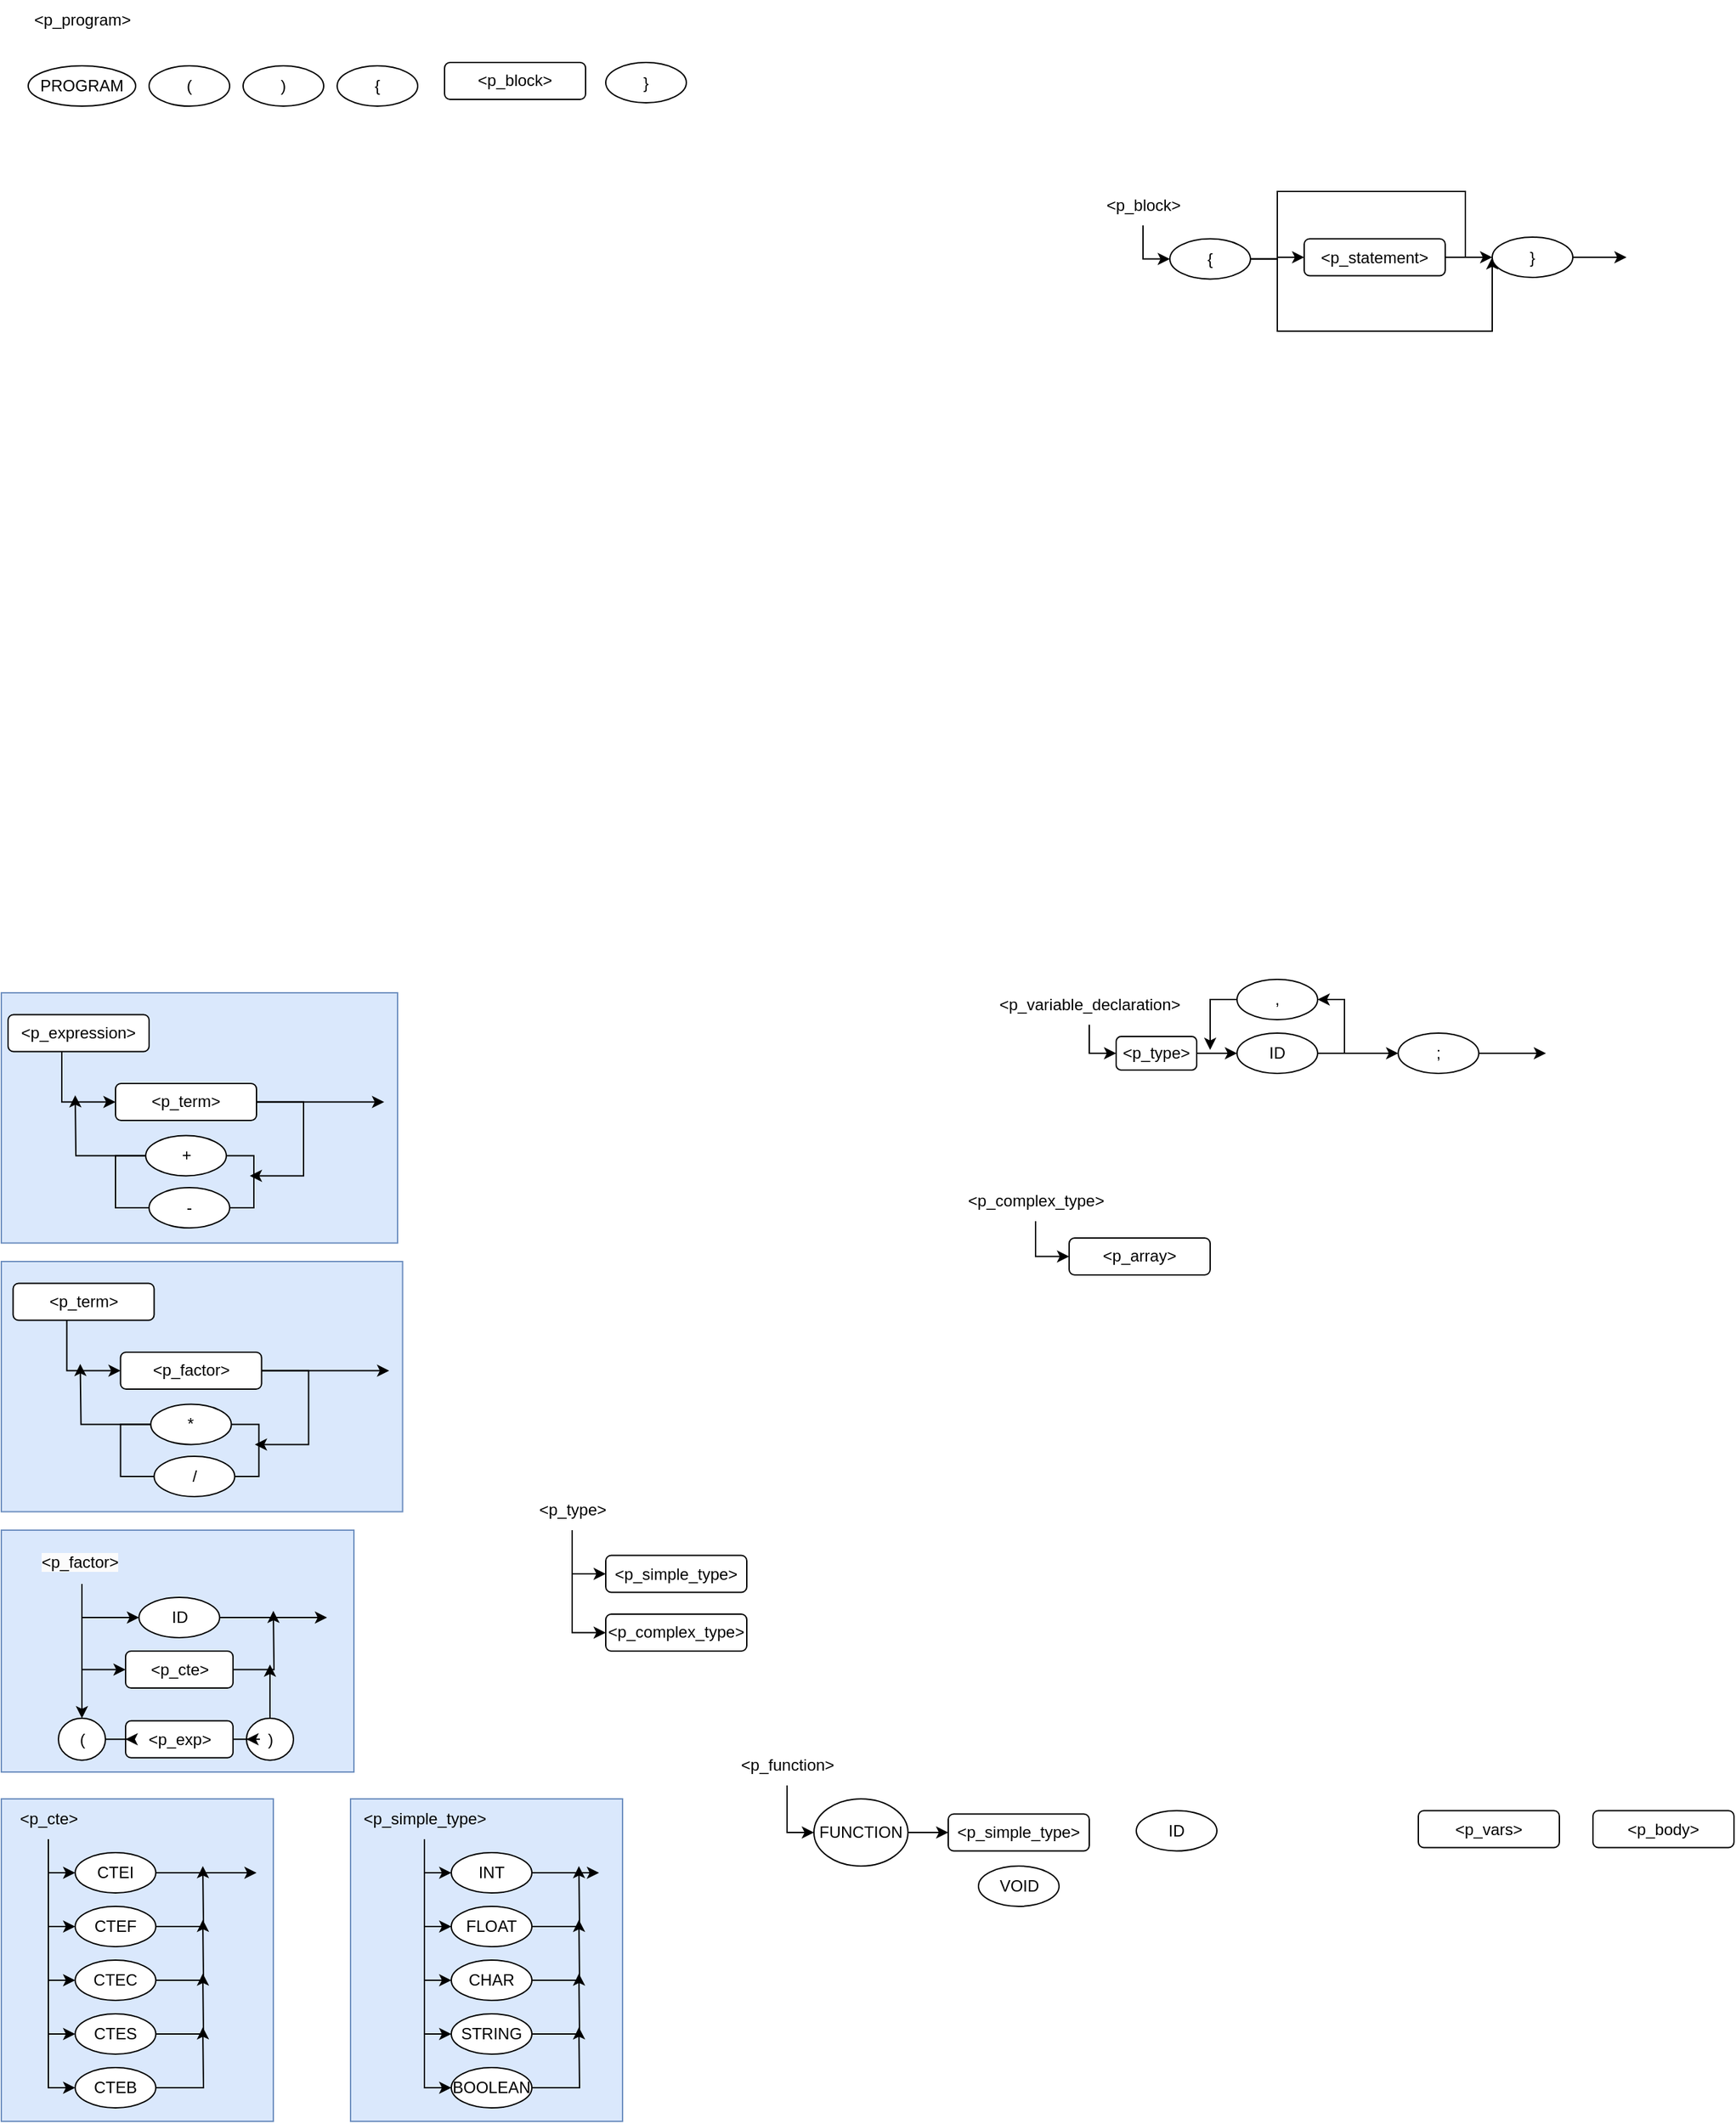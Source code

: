 <mxfile version="21.1.8" type="device">
  <diagram name="Page-1" id="PkPkcPsdm3YvoPZqW9ZE">
    <mxGraphModel dx="3384" dy="859" grid="1" gridSize="10" guides="1" tooltips="1" connect="1" arrows="1" fold="1" page="1" pageScale="1" pageWidth="1200" pageHeight="1600" math="0" shadow="0">
      <root>
        <mxCell id="0" />
        <mxCell id="1" parent="0" />
        <mxCell id="wgL369HM5ECdO7fE-a8m-189" style="edgeStyle=orthogonalEdgeStyle;rounded=0;orthogonalLoop=1;jettySize=auto;html=1;entryX=0;entryY=0.5;entryDx=0;entryDy=0;" parent="1" source="wgL369HM5ECdO7fE-a8m-139" target="wgL369HM5ECdO7fE-a8m-187" edge="1">
          <mxGeometry relative="1" as="geometry" />
        </mxCell>
        <mxCell id="wgL369HM5ECdO7fE-a8m-194" style="edgeStyle=orthogonalEdgeStyle;rounded=0;orthogonalLoop=1;jettySize=auto;html=1;endArrow=none;endFill=0;" parent="1" source="wgL369HM5ECdO7fE-a8m-139" edge="1">
          <mxGeometry relative="1" as="geometry">
            <mxPoint x="-1430" y="217.5" as="targetPoint" />
            <Array as="points">
              <mxPoint x="-1290" y="212.5" />
              <mxPoint x="-1290" y="163.5" />
              <mxPoint x="-1430" y="163.5" />
            </Array>
          </mxGeometry>
        </mxCell>
        <mxCell id="wgL369HM5ECdO7fE-a8m-139" value="&amp;lt;p_statement&amp;gt;" style="rounded=1;whiteSpace=wrap;html=1;" parent="1" vertex="1">
          <mxGeometry x="-1410" y="198.75" width="105" height="27.5" as="geometry" />
        </mxCell>
        <mxCell id="wgL369HM5ECdO7fE-a8m-185" style="edgeStyle=orthogonalEdgeStyle;rounded=0;orthogonalLoop=1;jettySize=auto;html=1;entryX=0;entryY=0.5;entryDx=0;entryDy=0;" parent="1" source="wgL369HM5ECdO7fE-a8m-181" target="wgL369HM5ECdO7fE-a8m-184" edge="1">
          <mxGeometry relative="1" as="geometry" />
        </mxCell>
        <mxCell id="wgL369HM5ECdO7fE-a8m-181" value="&amp;lt;p_block&amp;gt;" style="text;html=1;align=center;verticalAlign=middle;resizable=0;points=[];autosize=1;strokeColor=none;fillColor=none;" parent="1" vertex="1">
          <mxGeometry x="-1570" y="158.75" width="80" height="30" as="geometry" />
        </mxCell>
        <mxCell id="wgL369HM5ECdO7fE-a8m-186" style="edgeStyle=orthogonalEdgeStyle;rounded=0;orthogonalLoop=1;jettySize=auto;html=1;" parent="1" source="wgL369HM5ECdO7fE-a8m-184" target="wgL369HM5ECdO7fE-a8m-139" edge="1">
          <mxGeometry relative="1" as="geometry" />
        </mxCell>
        <mxCell id="wgL369HM5ECdO7fE-a8m-195" style="edgeStyle=orthogonalEdgeStyle;rounded=0;orthogonalLoop=1;jettySize=auto;html=1;exitX=1;exitY=0.5;exitDx=0;exitDy=0;entryX=0;entryY=0.5;entryDx=0;entryDy=0;" parent="1" source="wgL369HM5ECdO7fE-a8m-184" target="wgL369HM5ECdO7fE-a8m-187" edge="1">
          <mxGeometry relative="1" as="geometry">
            <mxPoint x="-1270" y="257.5" as="targetPoint" />
            <Array as="points">
              <mxPoint x="-1430" y="213.5" />
              <mxPoint x="-1430" y="267.5" />
              <mxPoint x="-1270" y="267.5" />
            </Array>
          </mxGeometry>
        </mxCell>
        <mxCell id="wgL369HM5ECdO7fE-a8m-184" value="{" style="ellipse;whiteSpace=wrap;html=1;" parent="1" vertex="1">
          <mxGeometry x="-1510" y="198.75" width="60" height="30" as="geometry" />
        </mxCell>
        <mxCell id="wgL369HM5ECdO7fE-a8m-190" style="edgeStyle=orthogonalEdgeStyle;rounded=0;orthogonalLoop=1;jettySize=auto;html=1;" parent="1" source="wgL369HM5ECdO7fE-a8m-187" edge="1">
          <mxGeometry relative="1" as="geometry">
            <mxPoint x="-1170" y="212.5" as="targetPoint" />
          </mxGeometry>
        </mxCell>
        <mxCell id="wgL369HM5ECdO7fE-a8m-187" value="}" style="ellipse;whiteSpace=wrap;html=1;" parent="1" vertex="1">
          <mxGeometry x="-1270" y="197.5" width="60" height="30" as="geometry" />
        </mxCell>
        <mxCell id="wgL369HM5ECdO7fE-a8m-218" value="" style="group;movable=1;resizable=1;rotatable=1;deletable=1;editable=1;locked=0;connectable=1;" parent="1" vertex="1" connectable="0">
          <mxGeometry x="-2120" y="1360" width="202.5" height="240" as="geometry" />
        </mxCell>
        <mxCell id="wgL369HM5ECdO7fE-a8m-227" value="" style="whiteSpace=wrap;html=1;fillColor=#dae8fc;strokeColor=#6c8ebf;" parent="wgL369HM5ECdO7fE-a8m-218" vertex="1">
          <mxGeometry width="202.5" height="240" as="geometry" />
        </mxCell>
        <mxCell id="wgL369HM5ECdO7fE-a8m-5" value="&amp;lt;p_simple_type&amp;gt;" style="text;html=1;align=center;verticalAlign=middle;resizable=1;points=[];autosize=1;strokeColor=none;fillColor=none;movable=1;rotatable=1;deletable=1;editable=1;locked=0;connectable=1;" parent="wgL369HM5ECdO7fE-a8m-218" vertex="1">
          <mxGeometry width="110" height="30" as="geometry" />
        </mxCell>
        <mxCell id="wgL369HM5ECdO7fE-a8m-41" style="edgeStyle=orthogonalEdgeStyle;rounded=0;orthogonalLoop=1;jettySize=auto;html=1;exitX=1;exitY=0.5;exitDx=0;exitDy=0;movable=1;resizable=1;rotatable=1;deletable=1;editable=1;locked=0;connectable=1;" parent="wgL369HM5ECdO7fE-a8m-218" source="wgL369HM5ECdO7fE-a8m-6" edge="1">
          <mxGeometry relative="1" as="geometry">
            <mxPoint x="185" y="55" as="targetPoint" />
          </mxGeometry>
        </mxCell>
        <mxCell id="wgL369HM5ECdO7fE-a8m-6" value="INT" style="ellipse;whiteSpace=wrap;html=1;movable=1;resizable=1;rotatable=1;deletable=1;editable=1;locked=0;connectable=1;" parent="wgL369HM5ECdO7fE-a8m-218" vertex="1">
          <mxGeometry x="75" y="40" width="60" height="30" as="geometry" />
        </mxCell>
        <mxCell id="wgL369HM5ECdO7fE-a8m-10" style="edgeStyle=orthogonalEdgeStyle;rounded=0;orthogonalLoop=1;jettySize=auto;html=1;entryX=0;entryY=0.5;entryDx=0;entryDy=0;movable=1;resizable=1;rotatable=1;deletable=1;editable=1;locked=0;connectable=1;" parent="wgL369HM5ECdO7fE-a8m-218" source="wgL369HM5ECdO7fE-a8m-5" target="wgL369HM5ECdO7fE-a8m-6" edge="1">
          <mxGeometry relative="1" as="geometry" />
        </mxCell>
        <mxCell id="wgL369HM5ECdO7fE-a8m-113" style="edgeStyle=orthogonalEdgeStyle;rounded=0;orthogonalLoop=1;jettySize=auto;html=1;movable=1;resizable=1;rotatable=1;deletable=1;editable=1;locked=0;connectable=1;" parent="wgL369HM5ECdO7fE-a8m-218" source="wgL369HM5ECdO7fE-a8m-7" edge="1">
          <mxGeometry relative="1" as="geometry">
            <mxPoint x="170" y="50" as="targetPoint" />
          </mxGeometry>
        </mxCell>
        <mxCell id="wgL369HM5ECdO7fE-a8m-7" value="FLOAT" style="ellipse;whiteSpace=wrap;html=1;movable=1;resizable=1;rotatable=1;deletable=1;editable=1;locked=0;connectable=1;" parent="wgL369HM5ECdO7fE-a8m-218" vertex="1">
          <mxGeometry x="75" y="80" width="60" height="30" as="geometry" />
        </mxCell>
        <mxCell id="wgL369HM5ECdO7fE-a8m-11" style="edgeStyle=orthogonalEdgeStyle;rounded=0;orthogonalLoop=1;jettySize=auto;html=1;entryX=0;entryY=0.5;entryDx=0;entryDy=0;movable=1;resizable=1;rotatable=1;deletable=1;editable=1;locked=0;connectable=1;" parent="wgL369HM5ECdO7fE-a8m-218" source="wgL369HM5ECdO7fE-a8m-5" target="wgL369HM5ECdO7fE-a8m-7" edge="1">
          <mxGeometry relative="1" as="geometry" />
        </mxCell>
        <mxCell id="wgL369HM5ECdO7fE-a8m-114" style="edgeStyle=orthogonalEdgeStyle;rounded=0;orthogonalLoop=1;jettySize=auto;html=1;movable=1;resizable=1;rotatable=1;deletable=1;editable=1;locked=0;connectable=1;" parent="wgL369HM5ECdO7fE-a8m-218" source="wgL369HM5ECdO7fE-a8m-8" edge="1">
          <mxGeometry relative="1" as="geometry">
            <mxPoint x="170" y="90" as="targetPoint" />
          </mxGeometry>
        </mxCell>
        <mxCell id="wgL369HM5ECdO7fE-a8m-8" value="CHAR" style="ellipse;whiteSpace=wrap;html=1;movable=1;resizable=1;rotatable=1;deletable=1;editable=1;locked=0;connectable=1;" parent="wgL369HM5ECdO7fE-a8m-218" vertex="1">
          <mxGeometry x="75" y="120" width="60" height="30" as="geometry" />
        </mxCell>
        <mxCell id="wgL369HM5ECdO7fE-a8m-12" style="edgeStyle=orthogonalEdgeStyle;rounded=0;orthogonalLoop=1;jettySize=auto;html=1;entryX=0;entryY=0.5;entryDx=0;entryDy=0;movable=1;resizable=1;rotatable=1;deletable=1;editable=1;locked=0;connectable=1;" parent="wgL369HM5ECdO7fE-a8m-218" source="wgL369HM5ECdO7fE-a8m-5" target="wgL369HM5ECdO7fE-a8m-8" edge="1">
          <mxGeometry relative="1" as="geometry" />
        </mxCell>
        <mxCell id="wgL369HM5ECdO7fE-a8m-111" style="edgeStyle=orthogonalEdgeStyle;rounded=0;orthogonalLoop=1;jettySize=auto;html=1;exitX=1;exitY=0.5;exitDx=0;exitDy=0;movable=1;resizable=1;rotatable=1;deletable=1;editable=1;locked=0;connectable=1;" parent="wgL369HM5ECdO7fE-a8m-218" source="wgL369HM5ECdO7fE-a8m-107" edge="1">
          <mxGeometry relative="1" as="geometry">
            <mxPoint x="170" y="130" as="targetPoint" />
          </mxGeometry>
        </mxCell>
        <mxCell id="wgL369HM5ECdO7fE-a8m-107" value="STRING" style="ellipse;whiteSpace=wrap;html=1;movable=1;resizable=1;rotatable=1;deletable=1;editable=1;locked=0;connectable=1;" parent="wgL369HM5ECdO7fE-a8m-218" vertex="1">
          <mxGeometry x="75" y="160" width="60" height="30" as="geometry" />
        </mxCell>
        <mxCell id="wgL369HM5ECdO7fE-a8m-109" style="edgeStyle=orthogonalEdgeStyle;rounded=0;orthogonalLoop=1;jettySize=auto;html=1;entryX=0;entryY=0.5;entryDx=0;entryDy=0;movable=1;resizable=1;rotatable=1;deletable=1;editable=1;locked=0;connectable=1;" parent="wgL369HM5ECdO7fE-a8m-218" source="wgL369HM5ECdO7fE-a8m-5" target="wgL369HM5ECdO7fE-a8m-107" edge="1">
          <mxGeometry relative="1" as="geometry" />
        </mxCell>
        <mxCell id="wgL369HM5ECdO7fE-a8m-112" style="edgeStyle=orthogonalEdgeStyle;rounded=0;orthogonalLoop=1;jettySize=auto;html=1;movable=1;resizable=1;rotatable=1;deletable=1;editable=1;locked=0;connectable=1;" parent="wgL369HM5ECdO7fE-a8m-218" source="wgL369HM5ECdO7fE-a8m-108" edge="1">
          <mxGeometry relative="1" as="geometry">
            <mxPoint x="170" y="170" as="targetPoint" />
          </mxGeometry>
        </mxCell>
        <mxCell id="wgL369HM5ECdO7fE-a8m-108" value="BOOLEAN" style="ellipse;whiteSpace=wrap;html=1;movable=1;resizable=1;rotatable=1;deletable=1;editable=1;locked=0;connectable=1;" parent="wgL369HM5ECdO7fE-a8m-218" vertex="1">
          <mxGeometry x="75" y="200" width="60" height="30" as="geometry" />
        </mxCell>
        <mxCell id="wgL369HM5ECdO7fE-a8m-128" style="edgeStyle=orthogonalEdgeStyle;rounded=0;orthogonalLoop=1;jettySize=auto;html=1;entryX=0;entryY=0.5;entryDx=0;entryDy=0;movable=1;resizable=1;rotatable=1;deletable=1;editable=1;locked=0;connectable=1;" parent="wgL369HM5ECdO7fE-a8m-218" source="wgL369HM5ECdO7fE-a8m-5" target="wgL369HM5ECdO7fE-a8m-108" edge="1">
          <mxGeometry relative="1" as="geometry" />
        </mxCell>
        <mxCell id="wgL369HM5ECdO7fE-a8m-228" value="" style="group;movable=1;resizable=1;rotatable=1;deletable=1;editable=1;locked=0;connectable=1;" parent="1" vertex="1" connectable="0">
          <mxGeometry x="-2380" y="1360" width="202.5" height="240" as="geometry" />
        </mxCell>
        <mxCell id="wgL369HM5ECdO7fE-a8m-226" value="" style="whiteSpace=wrap;html=1;fillColor=#dae8fc;strokeColor=#6c8ebf;" parent="wgL369HM5ECdO7fE-a8m-228" vertex="1">
          <mxGeometry width="202.5" height="240" as="geometry" />
        </mxCell>
        <mxCell id="wgL369HM5ECdO7fE-a8m-206" value="&amp;lt;p_cte&amp;gt;" style="text;html=1;align=center;verticalAlign=middle;resizable=1;points=[];autosize=1;strokeColor=none;fillColor=none;movable=1;rotatable=1;deletable=1;editable=1;locked=0;connectable=1;container=0;" parent="wgL369HM5ECdO7fE-a8m-228" vertex="1">
          <mxGeometry width="70" height="30" as="geometry" />
        </mxCell>
        <mxCell id="wgL369HM5ECdO7fE-a8m-216" style="edgeStyle=orthogonalEdgeStyle;rounded=0;orthogonalLoop=1;jettySize=auto;html=1;movable=1;resizable=1;rotatable=1;deletable=1;editable=1;locked=0;connectable=1;" parent="wgL369HM5ECdO7fE-a8m-228" source="wgL369HM5ECdO7fE-a8m-207" edge="1">
          <mxGeometry relative="1" as="geometry">
            <mxPoint x="190" y="55" as="targetPoint" />
          </mxGeometry>
        </mxCell>
        <mxCell id="wgL369HM5ECdO7fE-a8m-207" value="CTEI" style="ellipse;whiteSpace=wrap;html=1;movable=1;resizable=1;rotatable=1;deletable=1;editable=1;locked=0;connectable=1;container=0;" parent="wgL369HM5ECdO7fE-a8m-228" vertex="1">
          <mxGeometry x="55" y="40" width="60" height="30" as="geometry" />
        </mxCell>
        <mxCell id="wgL369HM5ECdO7fE-a8m-201" style="edgeStyle=orthogonalEdgeStyle;rounded=0;orthogonalLoop=1;jettySize=auto;html=1;entryX=0;entryY=0.5;entryDx=0;entryDy=0;movable=1;resizable=1;rotatable=1;deletable=1;editable=1;locked=0;connectable=1;" parent="wgL369HM5ECdO7fE-a8m-228" source="wgL369HM5ECdO7fE-a8m-206" target="wgL369HM5ECdO7fE-a8m-207" edge="1">
          <mxGeometry relative="1" as="geometry" />
        </mxCell>
        <mxCell id="wgL369HM5ECdO7fE-a8m-208" style="edgeStyle=orthogonalEdgeStyle;rounded=0;orthogonalLoop=1;jettySize=auto;html=1;movable=1;resizable=1;rotatable=1;deletable=1;editable=1;locked=0;connectable=1;" parent="wgL369HM5ECdO7fE-a8m-228" source="wgL369HM5ECdO7fE-a8m-209" edge="1">
          <mxGeometry relative="1" as="geometry">
            <mxPoint x="150" y="50" as="targetPoint" />
          </mxGeometry>
        </mxCell>
        <mxCell id="wgL369HM5ECdO7fE-a8m-209" value="CTEF" style="ellipse;whiteSpace=wrap;html=1;movable=1;resizable=1;rotatable=1;deletable=1;editable=1;locked=0;connectable=1;container=0;" parent="wgL369HM5ECdO7fE-a8m-228" vertex="1">
          <mxGeometry x="55" y="80" width="60" height="30" as="geometry" />
        </mxCell>
        <mxCell id="wgL369HM5ECdO7fE-a8m-202" style="edgeStyle=orthogonalEdgeStyle;rounded=0;orthogonalLoop=1;jettySize=auto;html=1;entryX=0;entryY=0.5;entryDx=0;entryDy=0;movable=1;resizable=1;rotatable=1;deletable=1;editable=1;locked=0;connectable=1;" parent="wgL369HM5ECdO7fE-a8m-228" source="wgL369HM5ECdO7fE-a8m-206" target="wgL369HM5ECdO7fE-a8m-209" edge="1">
          <mxGeometry relative="1" as="geometry" />
        </mxCell>
        <mxCell id="wgL369HM5ECdO7fE-a8m-210" style="edgeStyle=orthogonalEdgeStyle;rounded=0;orthogonalLoop=1;jettySize=auto;html=1;movable=1;resizable=1;rotatable=1;deletable=1;editable=1;locked=0;connectable=1;" parent="wgL369HM5ECdO7fE-a8m-228" source="wgL369HM5ECdO7fE-a8m-211" edge="1">
          <mxGeometry relative="1" as="geometry">
            <mxPoint x="150" y="90" as="targetPoint" />
          </mxGeometry>
        </mxCell>
        <mxCell id="wgL369HM5ECdO7fE-a8m-211" value="CTEC" style="ellipse;whiteSpace=wrap;html=1;movable=1;resizable=1;rotatable=1;deletable=1;editable=1;locked=0;connectable=1;container=0;" parent="wgL369HM5ECdO7fE-a8m-228" vertex="1">
          <mxGeometry x="55" y="120" width="60" height="30" as="geometry" />
        </mxCell>
        <mxCell id="wgL369HM5ECdO7fE-a8m-203" style="edgeStyle=orthogonalEdgeStyle;rounded=0;orthogonalLoop=1;jettySize=auto;html=1;entryX=0;entryY=0.5;entryDx=0;entryDy=0;movable=1;resizable=1;rotatable=1;deletable=1;editable=1;locked=0;connectable=1;" parent="wgL369HM5ECdO7fE-a8m-228" source="wgL369HM5ECdO7fE-a8m-206" target="wgL369HM5ECdO7fE-a8m-211" edge="1">
          <mxGeometry relative="1" as="geometry" />
        </mxCell>
        <mxCell id="wgL369HM5ECdO7fE-a8m-212" style="edgeStyle=orthogonalEdgeStyle;rounded=0;orthogonalLoop=1;jettySize=auto;html=1;exitX=1;exitY=0.5;exitDx=0;exitDy=0;movable=1;resizable=1;rotatable=1;deletable=1;editable=1;locked=0;connectable=1;" parent="wgL369HM5ECdO7fE-a8m-228" source="wgL369HM5ECdO7fE-a8m-213" edge="1">
          <mxGeometry relative="1" as="geometry">
            <mxPoint x="150" y="130" as="targetPoint" />
          </mxGeometry>
        </mxCell>
        <mxCell id="wgL369HM5ECdO7fE-a8m-213" value="CTES" style="ellipse;whiteSpace=wrap;html=1;movable=1;resizable=1;rotatable=1;deletable=1;editable=1;locked=0;connectable=1;container=0;" parent="wgL369HM5ECdO7fE-a8m-228" vertex="1">
          <mxGeometry x="55" y="160" width="60" height="30" as="geometry" />
        </mxCell>
        <mxCell id="wgL369HM5ECdO7fE-a8m-204" style="edgeStyle=orthogonalEdgeStyle;rounded=0;orthogonalLoop=1;jettySize=auto;html=1;entryX=0;entryY=0.5;entryDx=0;entryDy=0;movable=1;resizable=1;rotatable=1;deletable=1;editable=1;locked=0;connectable=1;" parent="wgL369HM5ECdO7fE-a8m-228" source="wgL369HM5ECdO7fE-a8m-206" target="wgL369HM5ECdO7fE-a8m-213" edge="1">
          <mxGeometry relative="1" as="geometry" />
        </mxCell>
        <mxCell id="wgL369HM5ECdO7fE-a8m-214" style="edgeStyle=orthogonalEdgeStyle;rounded=0;orthogonalLoop=1;jettySize=auto;html=1;movable=1;resizable=1;rotatable=1;deletable=1;editable=1;locked=0;connectable=1;" parent="wgL369HM5ECdO7fE-a8m-228" source="wgL369HM5ECdO7fE-a8m-215" edge="1">
          <mxGeometry relative="1" as="geometry">
            <mxPoint x="150" y="170" as="targetPoint" />
          </mxGeometry>
        </mxCell>
        <mxCell id="wgL369HM5ECdO7fE-a8m-215" value="CTEB" style="ellipse;whiteSpace=wrap;html=1;movable=1;resizable=1;rotatable=1;deletable=1;editable=1;locked=0;connectable=1;container=0;" parent="wgL369HM5ECdO7fE-a8m-228" vertex="1">
          <mxGeometry x="55" y="200" width="60" height="30" as="geometry" />
        </mxCell>
        <mxCell id="wgL369HM5ECdO7fE-a8m-205" style="edgeStyle=orthogonalEdgeStyle;rounded=0;orthogonalLoop=1;jettySize=auto;html=1;entryX=0;entryY=0.5;entryDx=0;entryDy=0;movable=1;resizable=1;rotatable=1;deletable=1;editable=1;locked=0;connectable=1;" parent="wgL369HM5ECdO7fE-a8m-228" source="wgL369HM5ECdO7fE-a8m-206" target="wgL369HM5ECdO7fE-a8m-215" edge="1">
          <mxGeometry relative="1" as="geometry" />
        </mxCell>
        <mxCell id="wgL369HM5ECdO7fE-a8m-294" value="" style="group" parent="1" vertex="1" connectable="0">
          <mxGeometry x="-2380" y="760.0" width="295" height="186.25" as="geometry" />
        </mxCell>
        <mxCell id="wgL369HM5ECdO7fE-a8m-293" value="" style="rounded=0;whiteSpace=wrap;html=1;fillColor=#dae8fc;strokeColor=#6c8ebf;" parent="wgL369HM5ECdO7fE-a8m-294" vertex="1">
          <mxGeometry width="295" height="186.25" as="geometry" />
        </mxCell>
        <mxCell id="wgL369HM5ECdO7fE-a8m-135" value="&amp;lt;p_expression&amp;gt;" style="rounded=1;whiteSpace=wrap;html=1;" parent="wgL369HM5ECdO7fE-a8m-294" vertex="1">
          <mxGeometry x="5" y="16.25" width="105" height="27.5" as="geometry" />
        </mxCell>
        <mxCell id="wgL369HM5ECdO7fE-a8m-166" style="edgeStyle=orthogonalEdgeStyle;rounded=0;orthogonalLoop=1;jettySize=auto;html=1;" parent="wgL369HM5ECdO7fE-a8m-294" source="wgL369HM5ECdO7fE-a8m-140" edge="1">
          <mxGeometry relative="1" as="geometry">
            <mxPoint x="285.01" y="81.25" as="targetPoint" />
          </mxGeometry>
        </mxCell>
        <mxCell id="wgL369HM5ECdO7fE-a8m-180" style="edgeStyle=orthogonalEdgeStyle;rounded=0;orthogonalLoop=1;jettySize=auto;html=1;" parent="wgL369HM5ECdO7fE-a8m-294" source="wgL369HM5ECdO7fE-a8m-140" edge="1">
          <mxGeometry relative="1" as="geometry">
            <mxPoint x="185" y="136.25" as="targetPoint" />
            <Array as="points">
              <mxPoint x="225" y="81.25" />
              <mxPoint x="225" y="136.25" />
            </Array>
          </mxGeometry>
        </mxCell>
        <mxCell id="wgL369HM5ECdO7fE-a8m-140" value="&amp;lt;p_term&amp;gt;" style="rounded=1;whiteSpace=wrap;html=1;" parent="wgL369HM5ECdO7fE-a8m-294" vertex="1">
          <mxGeometry x="85" y="67.5" width="105" height="27.5" as="geometry" />
        </mxCell>
        <mxCell id="wgL369HM5ECdO7fE-a8m-144" style="edgeStyle=orthogonalEdgeStyle;rounded=0;orthogonalLoop=1;jettySize=auto;html=1;entryX=0;entryY=0.5;entryDx=0;entryDy=0;" parent="wgL369HM5ECdO7fE-a8m-294" source="wgL369HM5ECdO7fE-a8m-135" target="wgL369HM5ECdO7fE-a8m-140" edge="1">
          <mxGeometry relative="1" as="geometry">
            <Array as="points">
              <mxPoint x="45" y="81.25" />
            </Array>
          </mxGeometry>
        </mxCell>
        <mxCell id="wgL369HM5ECdO7fE-a8m-143" value="-" style="ellipse;whiteSpace=wrap;html=1;" parent="wgL369HM5ECdO7fE-a8m-294" vertex="1">
          <mxGeometry x="110" y="145" width="60" height="30" as="geometry" />
        </mxCell>
        <mxCell id="wgL369HM5ECdO7fE-a8m-178" style="edgeStyle=orthogonalEdgeStyle;rounded=0;orthogonalLoop=1;jettySize=auto;html=1;entryX=0;entryY=0.5;entryDx=0;entryDy=0;endArrow=none;endFill=0;" parent="wgL369HM5ECdO7fE-a8m-294" source="wgL369HM5ECdO7fE-a8m-141" target="wgL369HM5ECdO7fE-a8m-143" edge="1">
          <mxGeometry relative="1" as="geometry">
            <Array as="points">
              <mxPoint x="85" y="121.25" />
              <mxPoint x="85" y="160.25" />
            </Array>
          </mxGeometry>
        </mxCell>
        <mxCell id="wgL369HM5ECdO7fE-a8m-196" style="edgeStyle=orthogonalEdgeStyle;rounded=0;orthogonalLoop=1;jettySize=auto;html=1;" parent="wgL369HM5ECdO7fE-a8m-294" source="wgL369HM5ECdO7fE-a8m-141" edge="1">
          <mxGeometry relative="1" as="geometry">
            <mxPoint x="55" y="76.25" as="targetPoint" />
          </mxGeometry>
        </mxCell>
        <mxCell id="wgL369HM5ECdO7fE-a8m-141" value="+" style="ellipse;whiteSpace=wrap;html=1;" parent="wgL369HM5ECdO7fE-a8m-294" vertex="1">
          <mxGeometry x="107.5" y="106.25" width="60" height="30" as="geometry" />
        </mxCell>
        <mxCell id="wgL369HM5ECdO7fE-a8m-176" style="edgeStyle=orthogonalEdgeStyle;rounded=0;orthogonalLoop=1;jettySize=auto;html=1;entryX=1;entryY=0.5;entryDx=0;entryDy=0;endArrow=none;endFill=0;" parent="wgL369HM5ECdO7fE-a8m-294" source="wgL369HM5ECdO7fE-a8m-143" target="wgL369HM5ECdO7fE-a8m-141" edge="1">
          <mxGeometry relative="1" as="geometry">
            <Array as="points">
              <mxPoint x="188" y="160.25" />
              <mxPoint x="188" y="121.25" />
            </Array>
          </mxGeometry>
        </mxCell>
        <mxCell id="wgL369HM5ECdO7fE-a8m-308" value="" style="group" parent="1" vertex="1" connectable="0">
          <mxGeometry x="-2380" y="960" width="298.75" height="186.25" as="geometry" />
        </mxCell>
        <mxCell id="wgL369HM5ECdO7fE-a8m-307" value="" style="rounded=0;whiteSpace=wrap;html=1;fillColor=#dae8fc;strokeColor=#6c8ebf;" parent="wgL369HM5ECdO7fE-a8m-308" vertex="1">
          <mxGeometry width="298.75" height="186.25" as="geometry" />
        </mxCell>
        <mxCell id="wgL369HM5ECdO7fE-a8m-284" value="&amp;lt;p_term&amp;gt;" style="rounded=1;whiteSpace=wrap;html=1;" parent="wgL369HM5ECdO7fE-a8m-308" vertex="1">
          <mxGeometry x="8.75" y="16.25" width="105" height="27.5" as="geometry" />
        </mxCell>
        <mxCell id="wgL369HM5ECdO7fE-a8m-285" style="edgeStyle=orthogonalEdgeStyle;rounded=0;orthogonalLoop=1;jettySize=auto;html=1;" parent="wgL369HM5ECdO7fE-a8m-308" source="wgL369HM5ECdO7fE-a8m-287" edge="1">
          <mxGeometry relative="1" as="geometry">
            <mxPoint x="288.76" y="81.25" as="targetPoint" />
          </mxGeometry>
        </mxCell>
        <mxCell id="wgL369HM5ECdO7fE-a8m-286" style="edgeStyle=orthogonalEdgeStyle;rounded=0;orthogonalLoop=1;jettySize=auto;html=1;" parent="wgL369HM5ECdO7fE-a8m-308" source="wgL369HM5ECdO7fE-a8m-287" edge="1">
          <mxGeometry relative="1" as="geometry">
            <mxPoint x="188.75" y="136.25" as="targetPoint" />
            <Array as="points">
              <mxPoint x="228.75" y="81.25" />
              <mxPoint x="228.75" y="136.25" />
            </Array>
          </mxGeometry>
        </mxCell>
        <mxCell id="wgL369HM5ECdO7fE-a8m-287" value="&amp;lt;p_factor&amp;gt;" style="rounded=1;whiteSpace=wrap;html=1;" parent="wgL369HM5ECdO7fE-a8m-308" vertex="1">
          <mxGeometry x="88.75" y="67.5" width="105" height="27.5" as="geometry" />
        </mxCell>
        <mxCell id="wgL369HM5ECdO7fE-a8m-283" style="edgeStyle=orthogonalEdgeStyle;rounded=0;orthogonalLoop=1;jettySize=auto;html=1;entryX=0;entryY=0.5;entryDx=0;entryDy=0;" parent="wgL369HM5ECdO7fE-a8m-308" source="wgL369HM5ECdO7fE-a8m-284" target="wgL369HM5ECdO7fE-a8m-287" edge="1">
          <mxGeometry relative="1" as="geometry">
            <Array as="points">
              <mxPoint x="48.75" y="81.25" />
            </Array>
          </mxGeometry>
        </mxCell>
        <mxCell id="wgL369HM5ECdO7fE-a8m-289" value="/" style="ellipse;whiteSpace=wrap;html=1;" parent="wgL369HM5ECdO7fE-a8m-308" vertex="1">
          <mxGeometry x="113.75" y="145" width="60" height="30" as="geometry" />
        </mxCell>
        <mxCell id="wgL369HM5ECdO7fE-a8m-290" style="edgeStyle=orthogonalEdgeStyle;rounded=0;orthogonalLoop=1;jettySize=auto;html=1;entryX=0;entryY=0.5;entryDx=0;entryDy=0;endArrow=none;endFill=0;" parent="wgL369HM5ECdO7fE-a8m-308" source="wgL369HM5ECdO7fE-a8m-292" target="wgL369HM5ECdO7fE-a8m-289" edge="1">
          <mxGeometry relative="1" as="geometry">
            <Array as="points">
              <mxPoint x="88.75" y="121.25" />
              <mxPoint x="88.75" y="160.25" />
            </Array>
          </mxGeometry>
        </mxCell>
        <mxCell id="wgL369HM5ECdO7fE-a8m-291" style="edgeStyle=orthogonalEdgeStyle;rounded=0;orthogonalLoop=1;jettySize=auto;html=1;" parent="wgL369HM5ECdO7fE-a8m-308" source="wgL369HM5ECdO7fE-a8m-292" edge="1">
          <mxGeometry relative="1" as="geometry">
            <mxPoint x="58.75" y="76.25" as="targetPoint" />
          </mxGeometry>
        </mxCell>
        <mxCell id="wgL369HM5ECdO7fE-a8m-292" value="*" style="ellipse;whiteSpace=wrap;html=1;" parent="wgL369HM5ECdO7fE-a8m-308" vertex="1">
          <mxGeometry x="111.25" y="106.25" width="60" height="30" as="geometry" />
        </mxCell>
        <mxCell id="wgL369HM5ECdO7fE-a8m-288" style="edgeStyle=orthogonalEdgeStyle;rounded=0;orthogonalLoop=1;jettySize=auto;html=1;entryX=1;entryY=0.5;entryDx=0;entryDy=0;endArrow=none;endFill=0;" parent="wgL369HM5ECdO7fE-a8m-308" source="wgL369HM5ECdO7fE-a8m-289" target="wgL369HM5ECdO7fE-a8m-292" edge="1">
          <mxGeometry relative="1" as="geometry">
            <Array as="points">
              <mxPoint x="191.75" y="160.25" />
              <mxPoint x="191.75" y="121.25" />
            </Array>
          </mxGeometry>
        </mxCell>
        <mxCell id="wgL369HM5ECdO7fE-a8m-311" value="" style="group" parent="1" vertex="1" connectable="0">
          <mxGeometry x="-2380" y="1160" width="262.5" height="180" as="geometry" />
        </mxCell>
        <mxCell id="wgL369HM5ECdO7fE-a8m-309" value="" style="rounded=0;whiteSpace=wrap;html=1;fillColor=#dae8fc;strokeColor=#6c8ebf;" parent="wgL369HM5ECdO7fE-a8m-311" vertex="1">
          <mxGeometry width="262.5" height="180" as="geometry" />
        </mxCell>
        <mxCell id="wgL369HM5ECdO7fE-a8m-200" value="(" style="ellipse;whiteSpace=wrap;html=1;" parent="wgL369HM5ECdO7fE-a8m-311" vertex="1">
          <mxGeometry x="42.5" y="140" width="35" height="31.25" as="geometry" />
        </mxCell>
        <mxCell id="wgL369HM5ECdO7fE-a8m-256" style="edgeStyle=orthogonalEdgeStyle;rounded=0;orthogonalLoop=1;jettySize=auto;html=1;" parent="wgL369HM5ECdO7fE-a8m-311" source="wgL369HM5ECdO7fE-a8m-220" target="wgL369HM5ECdO7fE-a8m-200" edge="1">
          <mxGeometry relative="1" as="geometry" />
        </mxCell>
        <mxCell id="wgL369HM5ECdO7fE-a8m-220" value="&lt;span style=&quot;color: rgb(0, 0, 0); font-family: Helvetica; font-size: 12px; font-style: normal; font-variant-ligatures: normal; font-variant-caps: normal; font-weight: 400; letter-spacing: normal; orphans: 2; text-align: center; text-indent: 0px; text-transform: none; widows: 2; word-spacing: 0px; -webkit-text-stroke-width: 0px; background-color: rgb(251, 251, 251); text-decoration-thickness: initial; text-decoration-style: initial; text-decoration-color: initial; float: none; display: inline !important;&quot;&gt;&amp;lt;p_factor&amp;gt;&lt;/span&gt;" style="text;whiteSpace=wrap;html=1;" parent="wgL369HM5ECdO7fE-a8m-311" vertex="1">
          <mxGeometry x="27.5" y="10" width="65" height="30" as="geometry" />
        </mxCell>
        <mxCell id="wgL369HM5ECdO7fE-a8m-263" style="edgeStyle=orthogonalEdgeStyle;rounded=0;orthogonalLoop=1;jettySize=auto;html=1;" parent="wgL369HM5ECdO7fE-a8m-311" source="wgL369HM5ECdO7fE-a8m-222" edge="1">
          <mxGeometry relative="1" as="geometry">
            <mxPoint x="202.5" y="60" as="targetPoint" />
          </mxGeometry>
        </mxCell>
        <mxCell id="wgL369HM5ECdO7fE-a8m-222" value="&amp;lt;p_cte&amp;gt;" style="rounded=1;whiteSpace=wrap;html=1;" parent="wgL369HM5ECdO7fE-a8m-311" vertex="1">
          <mxGeometry x="92.5" y="90" width="80" height="27.5" as="geometry" />
        </mxCell>
        <mxCell id="wgL369HM5ECdO7fE-a8m-224" style="edgeStyle=orthogonalEdgeStyle;rounded=0;orthogonalLoop=1;jettySize=auto;html=1;entryX=0;entryY=0.5;entryDx=0;entryDy=0;" parent="wgL369HM5ECdO7fE-a8m-311" source="wgL369HM5ECdO7fE-a8m-220" target="wgL369HM5ECdO7fE-a8m-222" edge="1">
          <mxGeometry relative="1" as="geometry" />
        </mxCell>
        <mxCell id="wgL369HM5ECdO7fE-a8m-251" style="edgeStyle=orthogonalEdgeStyle;rounded=0;orthogonalLoop=1;jettySize=auto;html=1;" parent="wgL369HM5ECdO7fE-a8m-311" source="wgL369HM5ECdO7fE-a8m-247" edge="1">
          <mxGeometry relative="1" as="geometry">
            <mxPoint x="242.5" y="65" as="targetPoint" />
          </mxGeometry>
        </mxCell>
        <mxCell id="wgL369HM5ECdO7fE-a8m-247" value="ID" style="ellipse;whiteSpace=wrap;html=1;" parent="wgL369HM5ECdO7fE-a8m-311" vertex="1">
          <mxGeometry x="102.5" y="50" width="60" height="30" as="geometry" />
        </mxCell>
        <mxCell id="wgL369HM5ECdO7fE-a8m-248" style="edgeStyle=orthogonalEdgeStyle;rounded=0;orthogonalLoop=1;jettySize=auto;html=1;exitX=0.5;exitY=1;exitDx=0;exitDy=0;entryX=0;entryY=0.5;entryDx=0;entryDy=0;" parent="wgL369HM5ECdO7fE-a8m-311" source="wgL369HM5ECdO7fE-a8m-220" target="wgL369HM5ECdO7fE-a8m-247" edge="1">
          <mxGeometry relative="1" as="geometry" />
        </mxCell>
        <mxCell id="wgL369HM5ECdO7fE-a8m-249" value="&amp;lt;p_exp&amp;gt;" style="rounded=1;whiteSpace=wrap;html=1;" parent="wgL369HM5ECdO7fE-a8m-311" vertex="1">
          <mxGeometry x="92.5" y="141.88" width="80" height="27.5" as="geometry" />
        </mxCell>
        <mxCell id="wgL369HM5ECdO7fE-a8m-257" style="edgeStyle=orthogonalEdgeStyle;rounded=0;orthogonalLoop=1;jettySize=auto;html=1;entryX=0;entryY=0.5;entryDx=0;entryDy=0;" parent="wgL369HM5ECdO7fE-a8m-311" source="wgL369HM5ECdO7fE-a8m-200" target="wgL369HM5ECdO7fE-a8m-249" edge="1">
          <mxGeometry relative="1" as="geometry" />
        </mxCell>
        <mxCell id="wgL369HM5ECdO7fE-a8m-264" style="edgeStyle=orthogonalEdgeStyle;rounded=0;orthogonalLoop=1;jettySize=auto;html=1;" parent="wgL369HM5ECdO7fE-a8m-311" source="wgL369HM5ECdO7fE-a8m-255" edge="1">
          <mxGeometry relative="1" as="geometry">
            <mxPoint x="200" y="100" as="targetPoint" />
          </mxGeometry>
        </mxCell>
        <mxCell id="wgL369HM5ECdO7fE-a8m-255" value=")" style="ellipse;whiteSpace=wrap;html=1;" parent="wgL369HM5ECdO7fE-a8m-311" vertex="1">
          <mxGeometry x="182.5" y="140" width="35" height="31.25" as="geometry" />
        </mxCell>
        <mxCell id="wgL369HM5ECdO7fE-a8m-261" style="edgeStyle=orthogonalEdgeStyle;rounded=0;orthogonalLoop=1;jettySize=auto;html=1;entryX=0;entryY=0.5;entryDx=0;entryDy=0;" parent="wgL369HM5ECdO7fE-a8m-311" source="wgL369HM5ECdO7fE-a8m-249" target="wgL369HM5ECdO7fE-a8m-255" edge="1">
          <mxGeometry relative="1" as="geometry" />
        </mxCell>
        <mxCell id="HmtyADd9bvggswju7NMW-11" value="&amp;lt;p_program&lt;span style=&quot;background-color: initial;&quot;&gt;&amp;gt;&lt;/span&gt;" style="text;html=1;align=center;verticalAlign=middle;resizable=0;points=[];autosize=1;strokeColor=none;fillColor=none;" vertex="1" parent="1">
          <mxGeometry x="-2370" y="21.25" width="100" height="30" as="geometry" />
        </mxCell>
        <mxCell id="HmtyADd9bvggswju7NMW-12" value="PROGRAM" style="ellipse;whiteSpace=wrap;html=1;" vertex="1" parent="1">
          <mxGeometry x="-2360" y="70" width="80" height="30" as="geometry" />
        </mxCell>
        <mxCell id="HmtyADd9bvggswju7NMW-13" value="(" style="ellipse;whiteSpace=wrap;html=1;" vertex="1" parent="1">
          <mxGeometry x="-2270" y="70" width="60" height="30" as="geometry" />
        </mxCell>
        <mxCell id="HmtyADd9bvggswju7NMW-14" value=")" style="ellipse;whiteSpace=wrap;html=1;" vertex="1" parent="1">
          <mxGeometry x="-2200" y="70" width="60" height="30" as="geometry" />
        </mxCell>
        <mxCell id="HmtyADd9bvggswju7NMW-15" value="{" style="ellipse;whiteSpace=wrap;html=1;" vertex="1" parent="1">
          <mxGeometry x="-2130" y="70" width="60" height="30" as="geometry" />
        </mxCell>
        <mxCell id="HmtyADd9bvggswju7NMW-16" value="}" style="ellipse;whiteSpace=wrap;html=1;" vertex="1" parent="1">
          <mxGeometry x="-1930" y="67.5" width="60" height="30" as="geometry" />
        </mxCell>
        <mxCell id="HmtyADd9bvggswju7NMW-17" value="&amp;lt;p_block&amp;gt;" style="rounded=1;whiteSpace=wrap;html=1;" vertex="1" parent="1">
          <mxGeometry x="-2050" y="67.5" width="105" height="27.5" as="geometry" />
        </mxCell>
        <mxCell id="HmtyADd9bvggswju7NMW-18" value="" style="group" vertex="1" connectable="0" parent="1">
          <mxGeometry x="-1990" y="1130" width="165" height="120" as="geometry" />
        </mxCell>
        <mxCell id="wgL369HM5ECdO7fE-a8m-117" value="&amp;lt;p_type&amp;gt;" style="text;html=1;align=center;verticalAlign=middle;resizable=0;points=[];autosize=1;strokeColor=none;fillColor=none;" parent="HmtyADd9bvggswju7NMW-18" vertex="1">
          <mxGeometry width="70" height="30" as="geometry" />
        </mxCell>
        <mxCell id="wgL369HM5ECdO7fE-a8m-119" value="&amp;lt;p_simple_type&amp;gt;" style="rounded=1;whiteSpace=wrap;html=1;" parent="HmtyADd9bvggswju7NMW-18" vertex="1">
          <mxGeometry x="60" y="48.75" width="105" height="27.5" as="geometry" />
        </mxCell>
        <mxCell id="wgL369HM5ECdO7fE-a8m-129" style="edgeStyle=orthogonalEdgeStyle;rounded=0;orthogonalLoop=1;jettySize=auto;html=1;entryX=0;entryY=0.5;entryDx=0;entryDy=0;" parent="HmtyADd9bvggswju7NMW-18" source="wgL369HM5ECdO7fE-a8m-117" target="wgL369HM5ECdO7fE-a8m-119" edge="1">
          <mxGeometry relative="1" as="geometry" />
        </mxCell>
        <mxCell id="wgL369HM5ECdO7fE-a8m-127" value="&amp;lt;p_complex_type&amp;gt;" style="rounded=1;whiteSpace=wrap;html=1;" parent="HmtyADd9bvggswju7NMW-18" vertex="1">
          <mxGeometry x="60" y="92.5" width="105" height="27.5" as="geometry" />
        </mxCell>
        <mxCell id="wgL369HM5ECdO7fE-a8m-130" style="edgeStyle=orthogonalEdgeStyle;rounded=0;orthogonalLoop=1;jettySize=auto;html=1;entryX=0;entryY=0.5;entryDx=0;entryDy=0;" parent="HmtyADd9bvggswju7NMW-18" source="wgL369HM5ECdO7fE-a8m-117" target="wgL369HM5ECdO7fE-a8m-127" edge="1">
          <mxGeometry relative="1" as="geometry" />
        </mxCell>
        <mxCell id="HmtyADd9bvggswju7NMW-19" value="" style="group" vertex="1" connectable="0" parent="1">
          <mxGeometry x="-1840" y="1320" width="750" height="120" as="geometry" />
        </mxCell>
        <mxCell id="wgL369HM5ECdO7fE-a8m-70" value="&amp;lt;p_function&amp;gt;" style="text;html=1;align=center;verticalAlign=middle;resizable=0;points=[];autosize=1;strokeColor=none;fillColor=none;" parent="HmtyADd9bvggswju7NMW-19" vertex="1">
          <mxGeometry width="90" height="30" as="geometry" />
        </mxCell>
        <mxCell id="wgL369HM5ECdO7fE-a8m-72" value="FUNCTION" style="ellipse;whiteSpace=wrap;html=1;" parent="HmtyADd9bvggswju7NMW-19" vertex="1">
          <mxGeometry x="65" y="40" width="70" height="50" as="geometry" />
        </mxCell>
        <mxCell id="wgL369HM5ECdO7fE-a8m-69" style="edgeStyle=orthogonalEdgeStyle;rounded=0;orthogonalLoop=1;jettySize=auto;html=1;entryX=0;entryY=0.5;entryDx=0;entryDy=0;" parent="HmtyADd9bvggswju7NMW-19" source="wgL369HM5ECdO7fE-a8m-70" target="wgL369HM5ECdO7fE-a8m-72" edge="1">
          <mxGeometry relative="1" as="geometry" />
        </mxCell>
        <mxCell id="wgL369HM5ECdO7fE-a8m-77" value="&amp;lt;p_simple_type&amp;gt;" style="rounded=1;whiteSpace=wrap;html=1;" parent="HmtyADd9bvggswju7NMW-19" vertex="1">
          <mxGeometry x="165" y="51.25" width="105" height="27.5" as="geometry" />
        </mxCell>
        <mxCell id="wgL369HM5ECdO7fE-a8m-71" style="edgeStyle=orthogonalEdgeStyle;rounded=0;orthogonalLoop=1;jettySize=auto;html=1;exitX=1;exitY=0.5;exitDx=0;exitDy=0;entryX=0;entryY=0.5;entryDx=0;entryDy=0;" parent="HmtyADd9bvggswju7NMW-19" source="wgL369HM5ECdO7fE-a8m-72" target="wgL369HM5ECdO7fE-a8m-77" edge="1">
          <mxGeometry relative="1" as="geometry" />
        </mxCell>
        <mxCell id="wgL369HM5ECdO7fE-a8m-97" value="VOID" style="ellipse;whiteSpace=wrap;html=1;" parent="HmtyADd9bvggswju7NMW-19" vertex="1">
          <mxGeometry x="187.5" y="90" width="60" height="30" as="geometry" />
        </mxCell>
        <mxCell id="wgL369HM5ECdO7fE-a8m-98" value="ID" style="ellipse;whiteSpace=wrap;html=1;" parent="HmtyADd9bvggswju7NMW-19" vertex="1">
          <mxGeometry x="305" y="48.75" width="60" height="30" as="geometry" />
        </mxCell>
        <mxCell id="wgL369HM5ECdO7fE-a8m-105" value="&amp;lt;p_vars&amp;gt;" style="rounded=1;whiteSpace=wrap;html=1;" parent="HmtyADd9bvggswju7NMW-19" vertex="1">
          <mxGeometry x="515" y="48.75" width="105" height="27.5" as="geometry" />
        </mxCell>
        <mxCell id="wgL369HM5ECdO7fE-a8m-106" value="&amp;lt;p_body&amp;gt;" style="rounded=1;whiteSpace=wrap;html=1;" parent="HmtyADd9bvggswju7NMW-19" vertex="1">
          <mxGeometry x="645" y="48.75" width="105" height="27.5" as="geometry" />
        </mxCell>
        <mxCell id="HmtyADd9bvggswju7NMW-20" value="" style="group" vertex="1" connectable="0" parent="1">
          <mxGeometry x="-1650" y="750" width="420" height="70" as="geometry" />
        </mxCell>
        <mxCell id="wgL369HM5ECdO7fE-a8m-1" value="&amp;lt;p_variable_declaration&amp;gt;" style="text;html=1;align=center;verticalAlign=middle;resizable=0;points=[];autosize=1;strokeColor=none;fillColor=none;" parent="HmtyADd9bvggswju7NMW-20" vertex="1">
          <mxGeometry y="3.75" width="160" height="30" as="geometry" />
        </mxCell>
        <mxCell id="wgL369HM5ECdO7fE-a8m-4" value="ID" style="ellipse;whiteSpace=wrap;html=1;" parent="HmtyADd9bvggswju7NMW-20" vertex="1">
          <mxGeometry x="190" y="40" width="60" height="30" as="geometry" />
        </mxCell>
        <mxCell id="wgL369HM5ECdO7fE-a8m-133" style="edgeStyle=orthogonalEdgeStyle;rounded=0;orthogonalLoop=1;jettySize=auto;html=1;exitX=1;exitY=0.5;exitDx=0;exitDy=0;entryX=0;entryY=0.5;entryDx=0;entryDy=0;" parent="HmtyADd9bvggswju7NMW-20" source="wgL369HM5ECdO7fE-a8m-21" target="wgL369HM5ECdO7fE-a8m-4" edge="1">
          <mxGeometry relative="1" as="geometry" />
        </mxCell>
        <mxCell id="wgL369HM5ECdO7fE-a8m-21" value="&amp;lt;p_type&amp;gt;" style="rounded=1;whiteSpace=wrap;html=1;" parent="HmtyADd9bvggswju7NMW-20" vertex="1">
          <mxGeometry x="100" y="42.5" width="60" height="25" as="geometry" />
        </mxCell>
        <mxCell id="wgL369HM5ECdO7fE-a8m-132" style="edgeStyle=orthogonalEdgeStyle;rounded=0;orthogonalLoop=1;jettySize=auto;html=1;entryX=0;entryY=0.5;entryDx=0;entryDy=0;" parent="HmtyADd9bvggswju7NMW-20" source="wgL369HM5ECdO7fE-a8m-1" target="wgL369HM5ECdO7fE-a8m-21" edge="1">
          <mxGeometry relative="1" as="geometry" />
        </mxCell>
        <mxCell id="wgL369HM5ECdO7fE-a8m-134" style="edgeStyle=orthogonalEdgeStyle;rounded=0;orthogonalLoop=1;jettySize=auto;html=1;exitX=0;exitY=0.5;exitDx=0;exitDy=0;" parent="HmtyADd9bvggswju7NMW-20" source="wgL369HM5ECdO7fE-a8m-42" edge="1">
          <mxGeometry relative="1" as="geometry">
            <mxPoint x="170" y="52.5" as="targetPoint" />
          </mxGeometry>
        </mxCell>
        <mxCell id="wgL369HM5ECdO7fE-a8m-42" value="," style="ellipse;whiteSpace=wrap;html=1;" parent="HmtyADd9bvggswju7NMW-20" vertex="1">
          <mxGeometry x="190" width="60" height="30" as="geometry" />
        </mxCell>
        <mxCell id="wgL369HM5ECdO7fE-a8m-50" style="edgeStyle=orthogonalEdgeStyle;rounded=0;orthogonalLoop=1;jettySize=auto;html=1;exitX=1;exitY=0.5;exitDx=0;exitDy=0;entryX=1;entryY=0.5;entryDx=0;entryDy=0;" parent="HmtyADd9bvggswju7NMW-20" source="wgL369HM5ECdO7fE-a8m-4" target="wgL369HM5ECdO7fE-a8m-42" edge="1">
          <mxGeometry relative="1" as="geometry">
            <mxPoint x="242" y="-18" as="targetPoint" />
            <Array as="points">
              <mxPoint x="270" y="54.5" />
              <mxPoint x="270" y="14.5" />
            </Array>
          </mxGeometry>
        </mxCell>
        <mxCell id="wgL369HM5ECdO7fE-a8m-54" style="edgeStyle=orthogonalEdgeStyle;rounded=0;orthogonalLoop=1;jettySize=auto;html=1;" parent="HmtyADd9bvggswju7NMW-20" source="wgL369HM5ECdO7fE-a8m-43" edge="1">
          <mxGeometry relative="1" as="geometry">
            <mxPoint x="420" y="55" as="targetPoint" />
          </mxGeometry>
        </mxCell>
        <mxCell id="wgL369HM5ECdO7fE-a8m-43" value=";" style="ellipse;whiteSpace=wrap;html=1;" parent="HmtyADd9bvggswju7NMW-20" vertex="1">
          <mxGeometry x="310" y="40" width="60" height="30" as="geometry" />
        </mxCell>
        <mxCell id="wgL369HM5ECdO7fE-a8m-48" style="edgeStyle=orthogonalEdgeStyle;rounded=0;orthogonalLoop=1;jettySize=auto;html=1;entryX=0;entryY=0.5;entryDx=0;entryDy=0;" parent="HmtyADd9bvggswju7NMW-20" source="wgL369HM5ECdO7fE-a8m-4" target="wgL369HM5ECdO7fE-a8m-43" edge="1">
          <mxGeometry relative="1" as="geometry" />
        </mxCell>
        <mxCell id="HmtyADd9bvggswju7NMW-21" value="" style="group" vertex="1" connectable="0" parent="1">
          <mxGeometry x="-1670" y="900" width="190" height="70" as="geometry" />
        </mxCell>
        <mxCell id="wgL369HM5ECdO7fE-a8m-115" value="&amp;lt;p_complex_type&amp;gt;" style="text;html=1;align=center;verticalAlign=middle;resizable=0;points=[];autosize=1;strokeColor=none;fillColor=none;" parent="HmtyADd9bvggswju7NMW-21" vertex="1">
          <mxGeometry width="120" height="30" as="geometry" />
        </mxCell>
        <mxCell id="wgL369HM5ECdO7fE-a8m-124" value="&amp;lt;p_array&amp;gt;" style="rounded=1;whiteSpace=wrap;html=1;" parent="HmtyADd9bvggswju7NMW-21" vertex="1">
          <mxGeometry x="85" y="42.5" width="105" height="27.5" as="geometry" />
        </mxCell>
        <mxCell id="wgL369HM5ECdO7fE-a8m-125" style="edgeStyle=orthogonalEdgeStyle;rounded=0;orthogonalLoop=1;jettySize=auto;html=1;entryX=0;entryY=0.5;entryDx=0;entryDy=0;" parent="HmtyADd9bvggswju7NMW-21" source="wgL369HM5ECdO7fE-a8m-115" target="wgL369HM5ECdO7fE-a8m-124" edge="1">
          <mxGeometry relative="1" as="geometry" />
        </mxCell>
      </root>
    </mxGraphModel>
  </diagram>
</mxfile>
